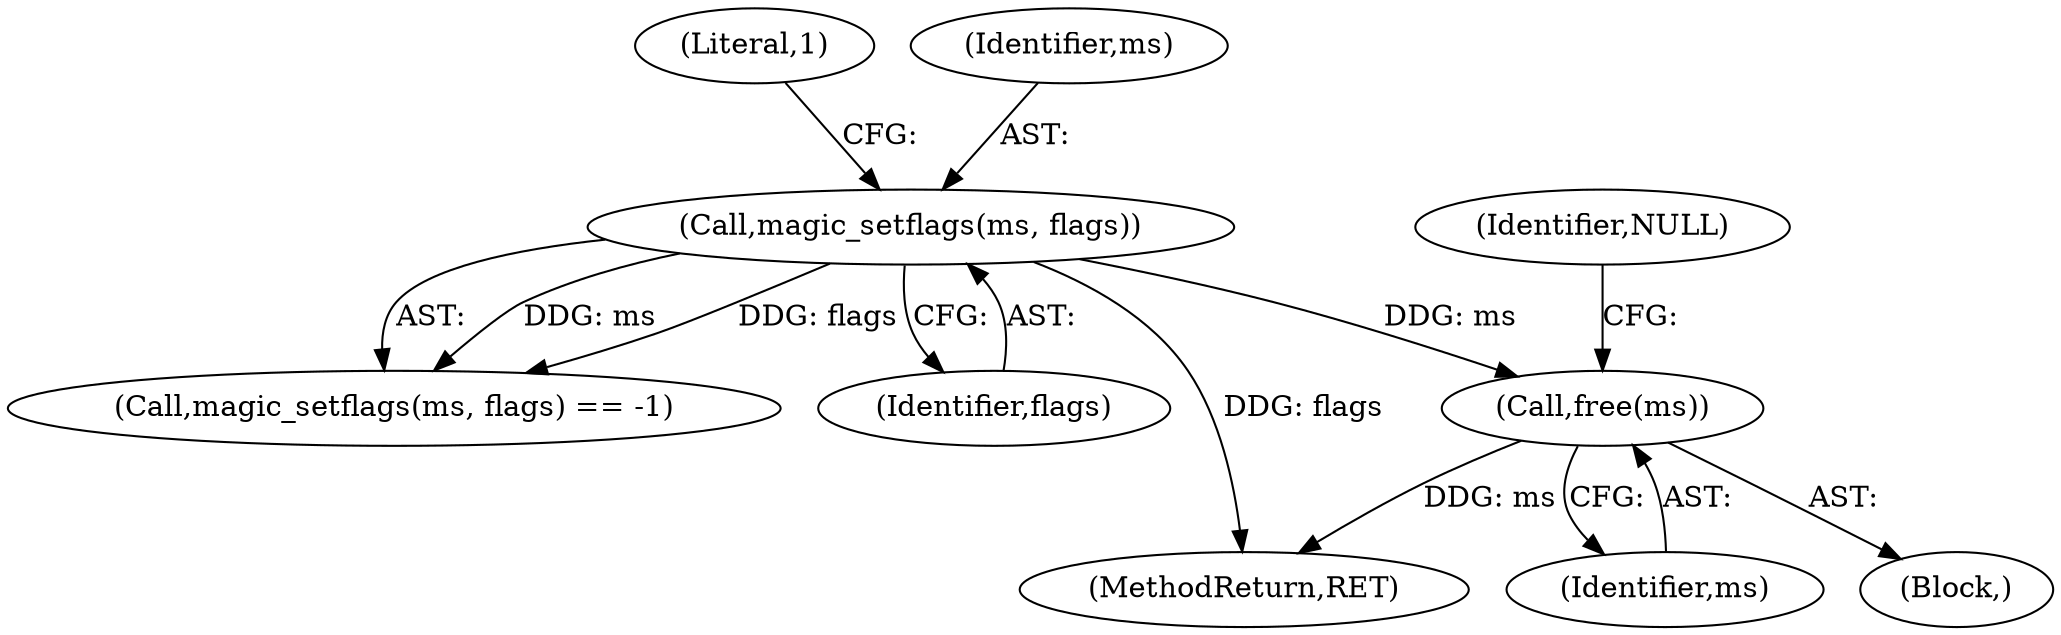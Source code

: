 digraph "0_file_ce90e05774dd77d86cfc8dfa6da57b32816841c4@API" {
"1000216" [label="(Call,free(ms))"];
"1000110" [label="(Call,magic_setflags(ms, flags))"];
"1000109" [label="(Call,magic_setflags(ms, flags) == -1)"];
"1000114" [label="(Literal,1)"];
"1000111" [label="(Identifier,ms)"];
"1000102" [label="(Block,)"];
"1000110" [label="(Call,magic_setflags(ms, flags))"];
"1000112" [label="(Identifier,flags)"];
"1000216" [label="(Call,free(ms))"];
"1000219" [label="(Identifier,NULL)"];
"1000220" [label="(MethodReturn,RET)"];
"1000217" [label="(Identifier,ms)"];
"1000216" -> "1000102"  [label="AST: "];
"1000216" -> "1000217"  [label="CFG: "];
"1000217" -> "1000216"  [label="AST: "];
"1000219" -> "1000216"  [label="CFG: "];
"1000216" -> "1000220"  [label="DDG: ms"];
"1000110" -> "1000216"  [label="DDG: ms"];
"1000110" -> "1000109"  [label="AST: "];
"1000110" -> "1000112"  [label="CFG: "];
"1000111" -> "1000110"  [label="AST: "];
"1000112" -> "1000110"  [label="AST: "];
"1000114" -> "1000110"  [label="CFG: "];
"1000110" -> "1000220"  [label="DDG: flags"];
"1000110" -> "1000109"  [label="DDG: ms"];
"1000110" -> "1000109"  [label="DDG: flags"];
}

